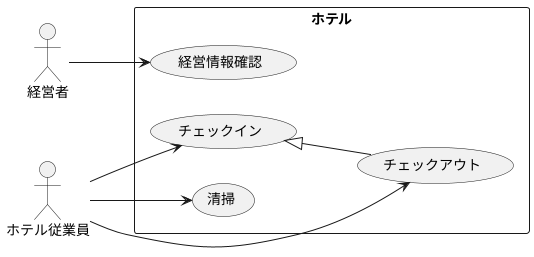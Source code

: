 @startuml 例題2-2
left to right direction
actor ホテル従業員
actor 経営者
rectangle ホテル{
  usecase チェックイン
  usecase チェックアウト
  usecase 清掃
  usecase 経営情報確認
}

ホテル従業員 --> チェックイン
ホテル従業員 --> チェックアウト
ホテル従業員 --> 清掃
経営者 --> 経営情報確認
チェックイン <|-- チェックアウト
@enduml